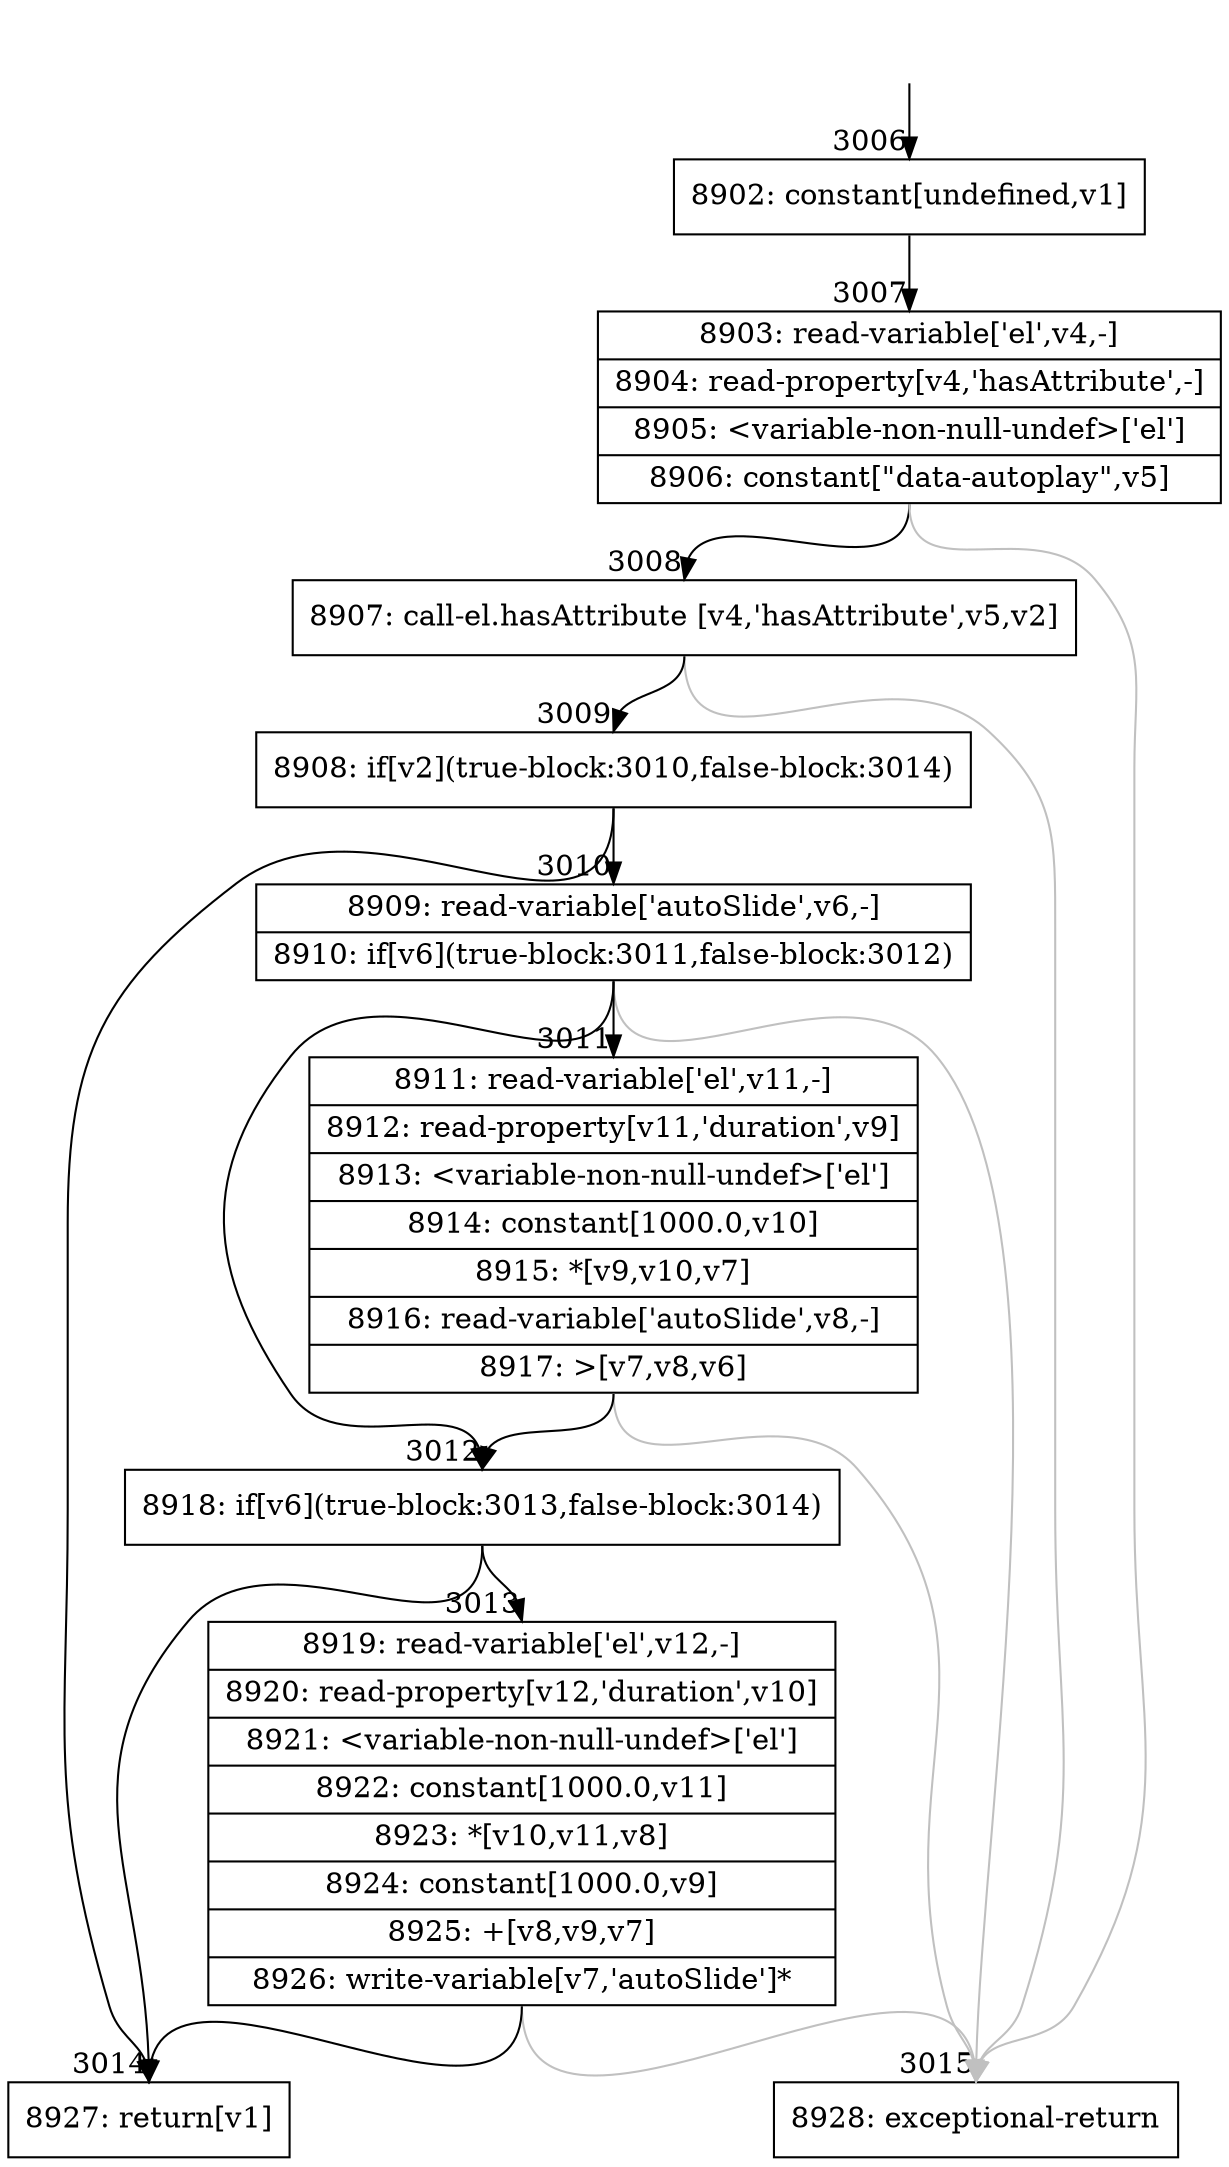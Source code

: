 digraph {
rankdir="TD"
BB_entry183[shape=none,label=""];
BB_entry183 -> BB3006 [tailport=s, headport=n, headlabel="    3006"]
BB3006 [shape=record label="{8902: constant[undefined,v1]}" ] 
BB3006 -> BB3007 [tailport=s, headport=n, headlabel="      3007"]
BB3007 [shape=record label="{8903: read-variable['el',v4,-]|8904: read-property[v4,'hasAttribute',-]|8905: \<variable-non-null-undef\>['el']|8906: constant[\"data-autoplay\",v5]}" ] 
BB3007 -> BB3008 [tailport=s, headport=n, headlabel="      3008"]
BB3007 -> BB3015 [tailport=s, headport=n, color=gray, headlabel="      3015"]
BB3008 [shape=record label="{8907: call-el.hasAttribute [v4,'hasAttribute',v5,v2]}" ] 
BB3008 -> BB3009 [tailport=s, headport=n, headlabel="      3009"]
BB3008 -> BB3015 [tailport=s, headport=n, color=gray]
BB3009 [shape=record label="{8908: if[v2](true-block:3010,false-block:3014)}" ] 
BB3009 -> BB3010 [tailport=s, headport=n, headlabel="      3010"]
BB3009 -> BB3014 [tailport=s, headport=n, headlabel="      3014"]
BB3010 [shape=record label="{8909: read-variable['autoSlide',v6,-]|8910: if[v6](true-block:3011,false-block:3012)}" ] 
BB3010 -> BB3012 [tailport=s, headport=n, headlabel="      3012"]
BB3010 -> BB3011 [tailport=s, headport=n, headlabel="      3011"]
BB3010 -> BB3015 [tailport=s, headport=n, color=gray]
BB3011 [shape=record label="{8911: read-variable['el',v11,-]|8912: read-property[v11,'duration',v9]|8913: \<variable-non-null-undef\>['el']|8914: constant[1000.0,v10]|8915: *[v9,v10,v7]|8916: read-variable['autoSlide',v8,-]|8917: \>[v7,v8,v6]}" ] 
BB3011 -> BB3012 [tailport=s, headport=n]
BB3011 -> BB3015 [tailport=s, headport=n, color=gray]
BB3012 [shape=record label="{8918: if[v6](true-block:3013,false-block:3014)}" ] 
BB3012 -> BB3013 [tailport=s, headport=n, headlabel="      3013"]
BB3012 -> BB3014 [tailport=s, headport=n]
BB3013 [shape=record label="{8919: read-variable['el',v12,-]|8920: read-property[v12,'duration',v10]|8921: \<variable-non-null-undef\>['el']|8922: constant[1000.0,v11]|8923: *[v10,v11,v8]|8924: constant[1000.0,v9]|8925: +[v8,v9,v7]|8926: write-variable[v7,'autoSlide']*}" ] 
BB3013 -> BB3014 [tailport=s, headport=n]
BB3013 -> BB3015 [tailport=s, headport=n, color=gray]
BB3014 [shape=record label="{8927: return[v1]}" ] 
BB3015 [shape=record label="{8928: exceptional-return}" ] 
//#$~ 3543
}
